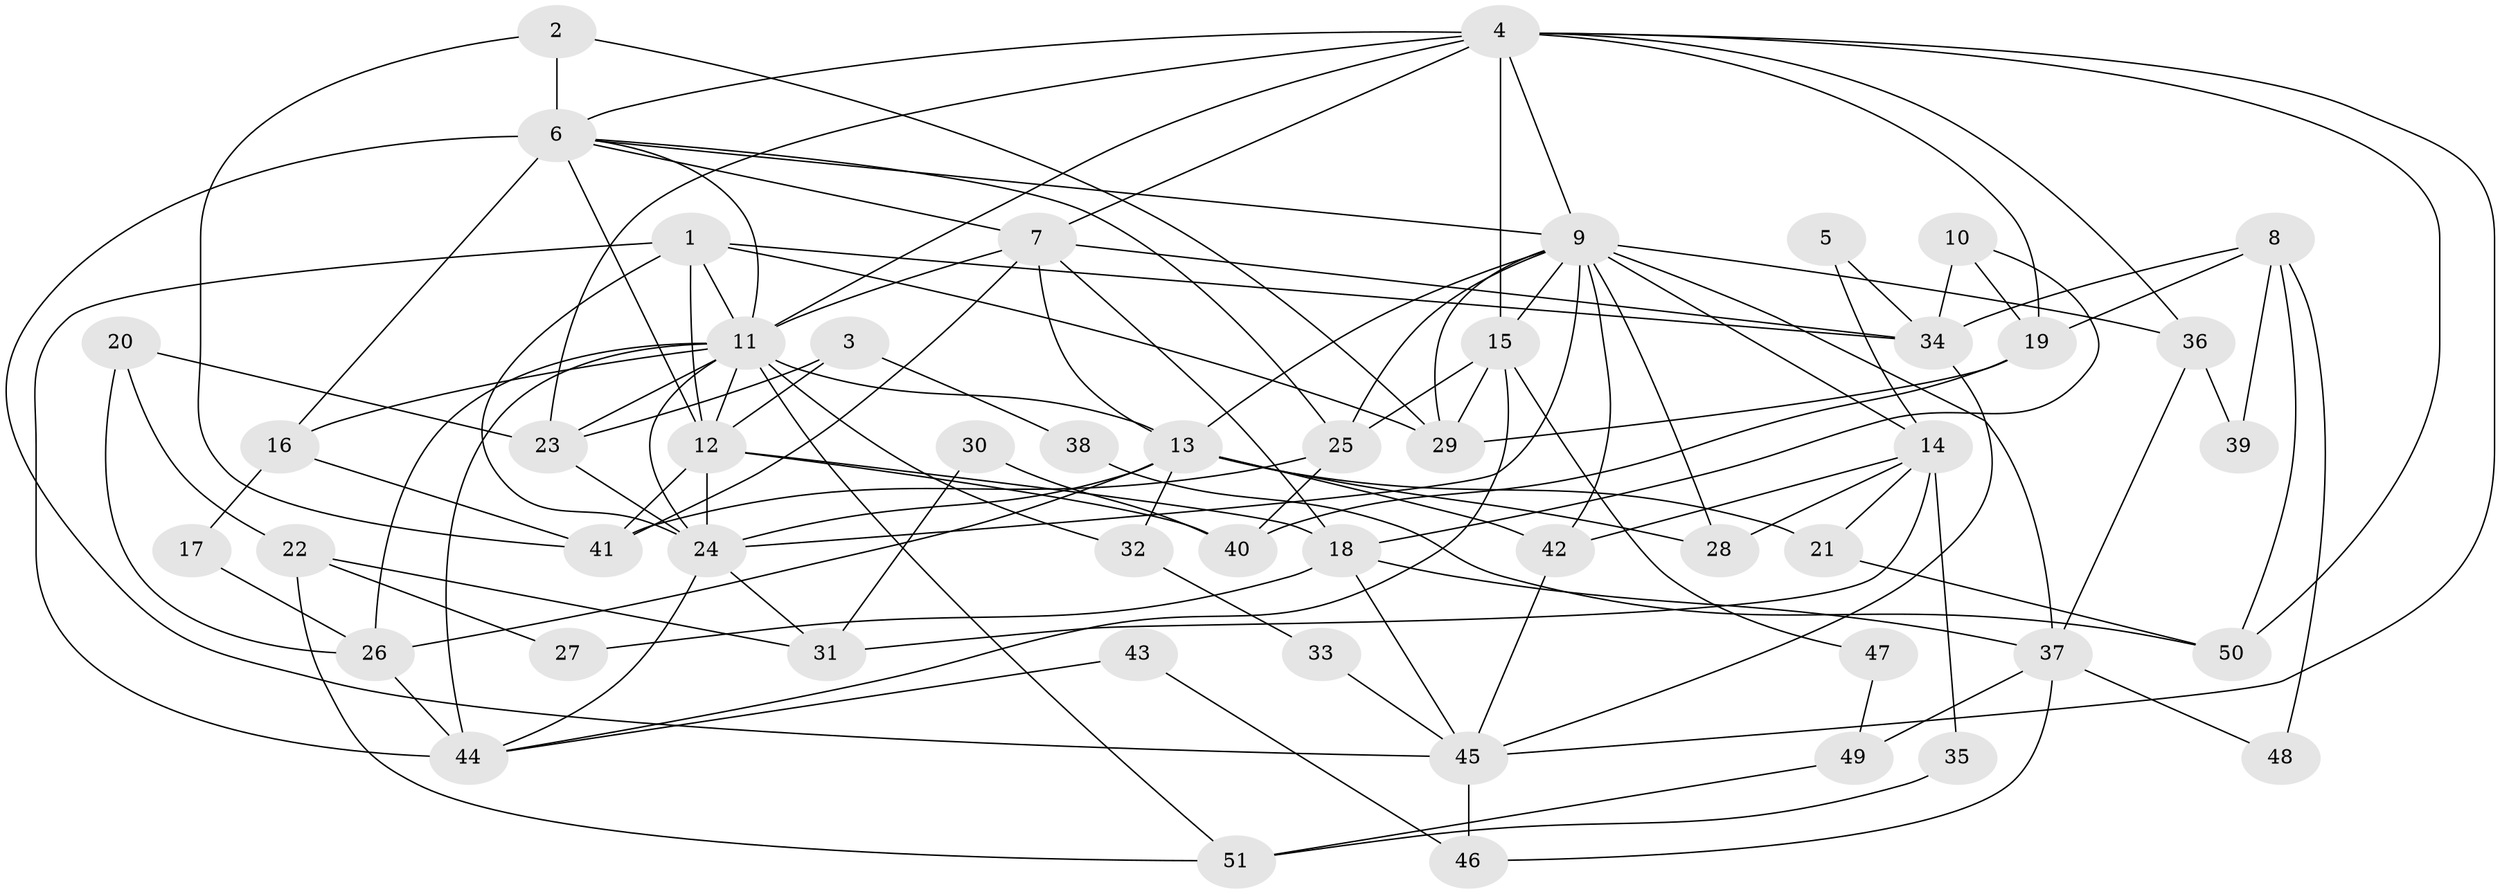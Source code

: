 // original degree distribution, {3: 0.2976190476190476, 2: 0.15476190476190477, 5: 0.21428571428571427, 4: 0.20238095238095238, 6: 0.047619047619047616, 7: 0.05952380952380952, 10: 0.011904761904761904, 8: 0.011904761904761904}
// Generated by graph-tools (version 1.1) at 2025/51/03/04/25 22:51:17]
// undirected, 51 vertices, 121 edges
graph export_dot {
  node [color=gray90,style=filled];
  1;
  2;
  3;
  4;
  5;
  6;
  7;
  8;
  9;
  10;
  11;
  12;
  13;
  14;
  15;
  16;
  17;
  18;
  19;
  20;
  21;
  22;
  23;
  24;
  25;
  26;
  27;
  28;
  29;
  30;
  31;
  32;
  33;
  34;
  35;
  36;
  37;
  38;
  39;
  40;
  41;
  42;
  43;
  44;
  45;
  46;
  47;
  48;
  49;
  50;
  51;
  1 -- 11 [weight=1.0];
  1 -- 12 [weight=1.0];
  1 -- 24 [weight=1.0];
  1 -- 29 [weight=1.0];
  1 -- 34 [weight=1.0];
  1 -- 44 [weight=1.0];
  2 -- 6 [weight=1.0];
  2 -- 29 [weight=1.0];
  2 -- 41 [weight=1.0];
  3 -- 12 [weight=1.0];
  3 -- 23 [weight=1.0];
  3 -- 38 [weight=1.0];
  4 -- 6 [weight=2.0];
  4 -- 7 [weight=1.0];
  4 -- 9 [weight=1.0];
  4 -- 11 [weight=1.0];
  4 -- 15 [weight=1.0];
  4 -- 19 [weight=1.0];
  4 -- 23 [weight=1.0];
  4 -- 36 [weight=1.0];
  4 -- 45 [weight=1.0];
  4 -- 50 [weight=1.0];
  5 -- 14 [weight=1.0];
  5 -- 34 [weight=1.0];
  6 -- 7 [weight=1.0];
  6 -- 9 [weight=1.0];
  6 -- 11 [weight=1.0];
  6 -- 12 [weight=2.0];
  6 -- 16 [weight=1.0];
  6 -- 25 [weight=1.0];
  6 -- 45 [weight=1.0];
  7 -- 11 [weight=1.0];
  7 -- 13 [weight=1.0];
  7 -- 18 [weight=1.0];
  7 -- 34 [weight=1.0];
  7 -- 41 [weight=1.0];
  8 -- 19 [weight=1.0];
  8 -- 34 [weight=1.0];
  8 -- 39 [weight=1.0];
  8 -- 48 [weight=1.0];
  8 -- 50 [weight=1.0];
  9 -- 13 [weight=1.0];
  9 -- 14 [weight=1.0];
  9 -- 15 [weight=1.0];
  9 -- 24 [weight=1.0];
  9 -- 25 [weight=2.0];
  9 -- 28 [weight=1.0];
  9 -- 29 [weight=1.0];
  9 -- 36 [weight=2.0];
  9 -- 37 [weight=1.0];
  9 -- 42 [weight=1.0];
  10 -- 18 [weight=1.0];
  10 -- 19 [weight=1.0];
  10 -- 34 [weight=1.0];
  11 -- 12 [weight=1.0];
  11 -- 13 [weight=2.0];
  11 -- 16 [weight=1.0];
  11 -- 23 [weight=1.0];
  11 -- 24 [weight=1.0];
  11 -- 26 [weight=1.0];
  11 -- 32 [weight=1.0];
  11 -- 44 [weight=2.0];
  11 -- 51 [weight=1.0];
  12 -- 18 [weight=1.0];
  12 -- 24 [weight=2.0];
  12 -- 40 [weight=1.0];
  12 -- 41 [weight=1.0];
  13 -- 21 [weight=1.0];
  13 -- 24 [weight=2.0];
  13 -- 26 [weight=1.0];
  13 -- 28 [weight=1.0];
  13 -- 32 [weight=1.0];
  13 -- 42 [weight=1.0];
  14 -- 21 [weight=1.0];
  14 -- 28 [weight=1.0];
  14 -- 31 [weight=1.0];
  14 -- 35 [weight=1.0];
  14 -- 42 [weight=1.0];
  15 -- 25 [weight=1.0];
  15 -- 29 [weight=1.0];
  15 -- 44 [weight=1.0];
  15 -- 47 [weight=1.0];
  16 -- 17 [weight=1.0];
  16 -- 41 [weight=1.0];
  17 -- 26 [weight=1.0];
  18 -- 27 [weight=1.0];
  18 -- 37 [weight=1.0];
  18 -- 45 [weight=1.0];
  19 -- 29 [weight=1.0];
  19 -- 40 [weight=1.0];
  20 -- 22 [weight=1.0];
  20 -- 23 [weight=1.0];
  20 -- 26 [weight=1.0];
  21 -- 50 [weight=1.0];
  22 -- 27 [weight=1.0];
  22 -- 31 [weight=1.0];
  22 -- 51 [weight=1.0];
  23 -- 24 [weight=1.0];
  24 -- 31 [weight=1.0];
  24 -- 44 [weight=1.0];
  25 -- 40 [weight=1.0];
  25 -- 41 [weight=1.0];
  26 -- 44 [weight=1.0];
  30 -- 31 [weight=1.0];
  30 -- 40 [weight=1.0];
  32 -- 33 [weight=1.0];
  33 -- 45 [weight=1.0];
  34 -- 45 [weight=1.0];
  35 -- 51 [weight=1.0];
  36 -- 37 [weight=1.0];
  36 -- 39 [weight=1.0];
  37 -- 46 [weight=1.0];
  37 -- 48 [weight=1.0];
  37 -- 49 [weight=1.0];
  38 -- 50 [weight=1.0];
  42 -- 45 [weight=1.0];
  43 -- 44 [weight=1.0];
  43 -- 46 [weight=1.0];
  45 -- 46 [weight=1.0];
  47 -- 49 [weight=1.0];
  49 -- 51 [weight=1.0];
}

